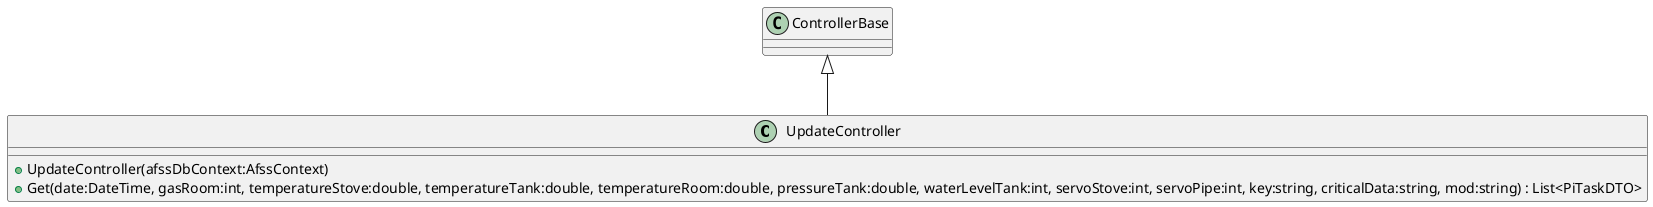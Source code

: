 @startuml
class UpdateController {
    + UpdateController(afssDbContext:AfssContext)
    + Get(date:DateTime, gasRoom:int, temperatureStove:double, temperatureTank:double, temperatureRoom:double, pressureTank:double, waterLevelTank:int, servoStove:int, servoPipe:int, key:string, criticalData:string, mod:string) : List<PiTaskDTO>
}
ControllerBase <|-- UpdateController
@enduml
